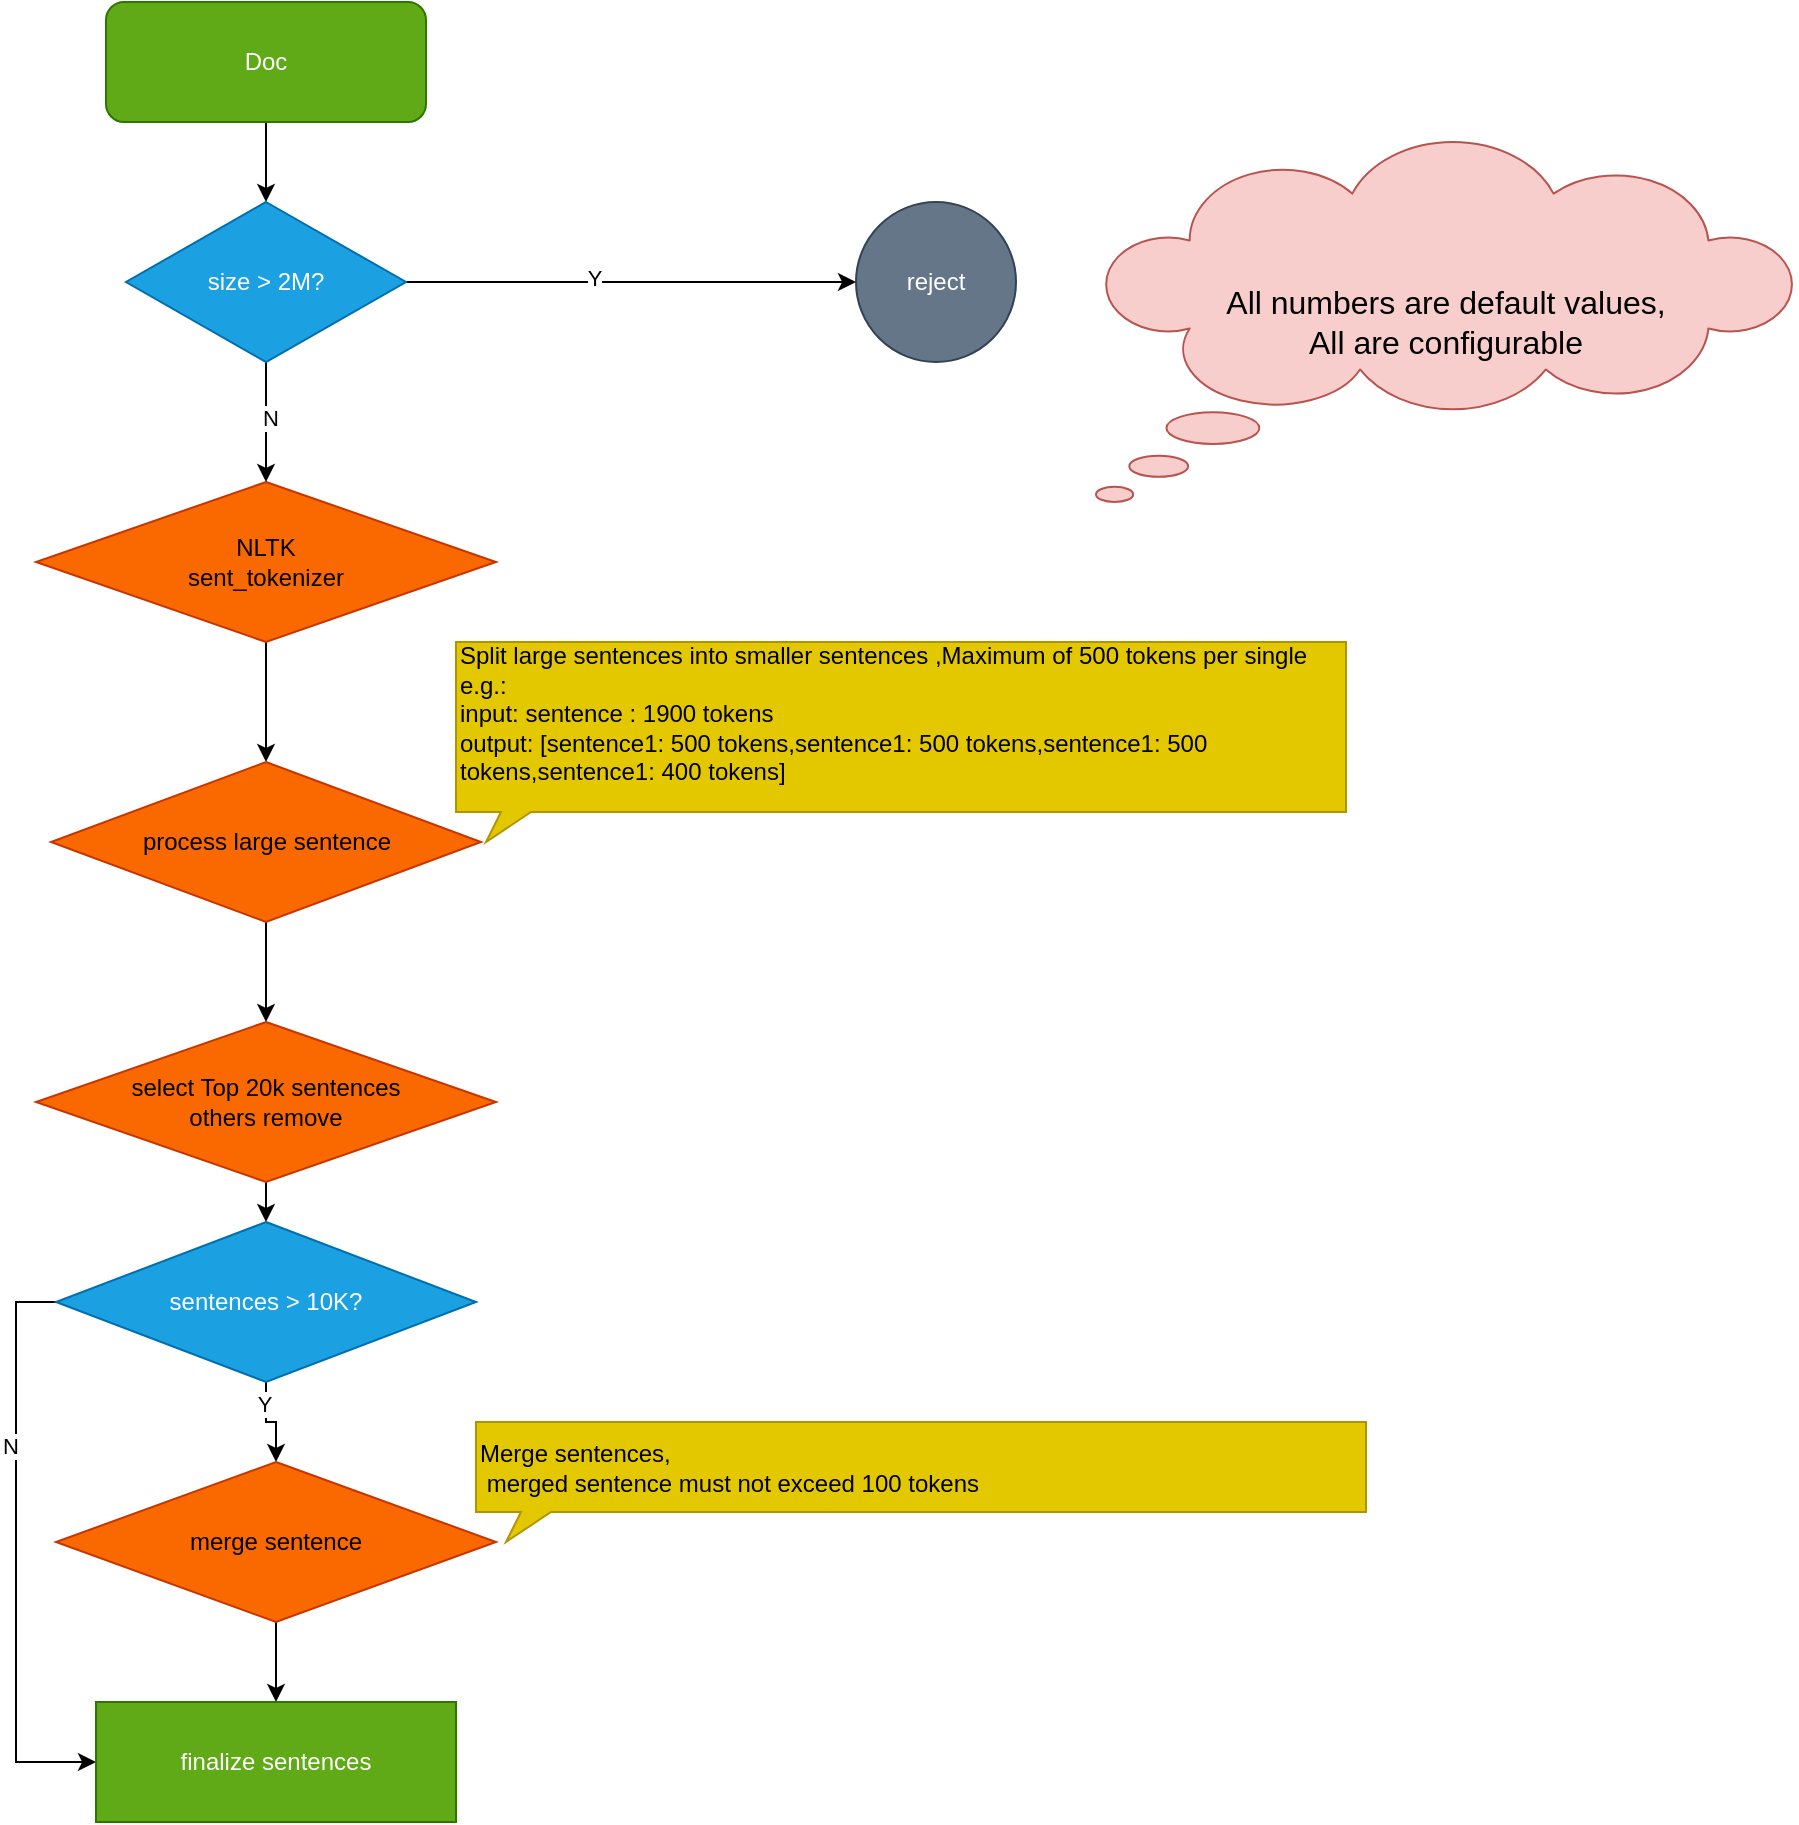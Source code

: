 <mxfile version="24.4.7" type="github">
  <diagram name="Page-1" id="LUoLeQQDcU1MEl5xLvJL">
    <mxGraphModel dx="2074" dy="50" grid="1" gridSize="10" guides="1" tooltips="1" connect="1" arrows="1" fold="1" page="1" pageScale="1" pageWidth="850" pageHeight="1100" math="0" shadow="0">
      <root>
        <mxCell id="0" />
        <mxCell id="1" parent="0" />
        <mxCell id="qlSNl1ecH6xEMk753rMs-1" style="edgeStyle=orthogonalEdgeStyle;rounded=0;orthogonalLoop=1;jettySize=auto;html=1;exitX=0.5;exitY=1;exitDx=0;exitDy=0;entryX=0.5;entryY=0;entryDx=0;entryDy=0;" edge="1" parent="1" source="qlSNl1ecH6xEMk753rMs-2" target="qlSNl1ecH6xEMk753rMs-9">
          <mxGeometry relative="1" as="geometry" />
        </mxCell>
        <mxCell id="qlSNl1ecH6xEMk753rMs-2" value="Doc" style="rounded=1;whiteSpace=wrap;html=1;fillColor=#60a917;fontColor=#ffffff;strokeColor=#2D7600;" vertex="1" parent="1">
          <mxGeometry x="585" y="1430" width="160" height="60" as="geometry" />
        </mxCell>
        <mxCell id="qlSNl1ecH6xEMk753rMs-3" style="edgeStyle=orthogonalEdgeStyle;rounded=0;orthogonalLoop=1;jettySize=auto;html=1;exitX=0.5;exitY=1;exitDx=0;exitDy=0;entryX=0.5;entryY=0;entryDx=0;entryDy=0;" edge="1" parent="1" source="qlSNl1ecH6xEMk753rMs-4" target="qlSNl1ecH6xEMk753rMs-12">
          <mxGeometry relative="1" as="geometry" />
        </mxCell>
        <mxCell id="qlSNl1ecH6xEMk753rMs-4" value="NLTK&lt;div&gt;sent_tokenizer&lt;/div&gt;" style="rhombus;whiteSpace=wrap;html=1;fillColor=#fa6800;fontColor=#000000;strokeColor=#C73500;" vertex="1" parent="1">
          <mxGeometry x="550" y="1670" width="230" height="80" as="geometry" />
        </mxCell>
        <mxCell id="qlSNl1ecH6xEMk753rMs-5" style="edgeStyle=orthogonalEdgeStyle;rounded=0;orthogonalLoop=1;jettySize=auto;html=1;exitX=1;exitY=0.5;exitDx=0;exitDy=0;entryX=0;entryY=0.5;entryDx=0;entryDy=0;" edge="1" parent="1" source="qlSNl1ecH6xEMk753rMs-9" target="qlSNl1ecH6xEMk753rMs-10">
          <mxGeometry relative="1" as="geometry" />
        </mxCell>
        <mxCell id="qlSNl1ecH6xEMk753rMs-6" value="Y" style="edgeLabel;html=1;align=center;verticalAlign=middle;resizable=0;points=[];" vertex="1" connectable="0" parent="qlSNl1ecH6xEMk753rMs-5">
          <mxGeometry x="-0.165" y="2" relative="1" as="geometry">
            <mxPoint as="offset" />
          </mxGeometry>
        </mxCell>
        <mxCell id="qlSNl1ecH6xEMk753rMs-7" style="edgeStyle=orthogonalEdgeStyle;rounded=0;orthogonalLoop=1;jettySize=auto;html=1;exitX=0.5;exitY=1;exitDx=0;exitDy=0;entryX=0.5;entryY=0;entryDx=0;entryDy=0;" edge="1" parent="1" source="qlSNl1ecH6xEMk753rMs-9" target="qlSNl1ecH6xEMk753rMs-4">
          <mxGeometry relative="1" as="geometry" />
        </mxCell>
        <mxCell id="qlSNl1ecH6xEMk753rMs-8" value="N" style="edgeLabel;html=1;align=center;verticalAlign=middle;resizable=0;points=[];" vertex="1" connectable="0" parent="qlSNl1ecH6xEMk753rMs-7">
          <mxGeometry x="-0.086" y="2" relative="1" as="geometry">
            <mxPoint as="offset" />
          </mxGeometry>
        </mxCell>
        <mxCell id="qlSNl1ecH6xEMk753rMs-9" value="size &amp;gt; 2M?" style="rhombus;whiteSpace=wrap;html=1;fillColor=#1ba1e2;fontColor=#ffffff;strokeColor=#006EAF;" vertex="1" parent="1">
          <mxGeometry x="595" y="1530" width="140" height="80" as="geometry" />
        </mxCell>
        <mxCell id="qlSNl1ecH6xEMk753rMs-10" value="reject" style="ellipse;whiteSpace=wrap;html=1;aspect=fixed;fillColor=#647687;fontColor=#ffffff;strokeColor=#314354;" vertex="1" parent="1">
          <mxGeometry x="960" y="1530" width="80" height="80" as="geometry" />
        </mxCell>
        <mxCell id="qlSNl1ecH6xEMk753rMs-11" style="edgeStyle=orthogonalEdgeStyle;rounded=0;orthogonalLoop=1;jettySize=auto;html=1;exitX=0.5;exitY=1;exitDx=0;exitDy=0;entryX=0.5;entryY=0;entryDx=0;entryDy=0;" edge="1" parent="1" source="qlSNl1ecH6xEMk753rMs-12" target="qlSNl1ecH6xEMk753rMs-15">
          <mxGeometry relative="1" as="geometry" />
        </mxCell>
        <mxCell id="qlSNl1ecH6xEMk753rMs-12" value="process large sentence" style="rhombus;whiteSpace=wrap;html=1;fillColor=#fa6800;fontColor=#000000;strokeColor=#C73500;" vertex="1" parent="1">
          <mxGeometry x="557.5" y="1810" width="215" height="80" as="geometry" />
        </mxCell>
        <mxCell id="qlSNl1ecH6xEMk753rMs-13" value="&lt;div&gt;Split large sentences into smaller sentences ,&lt;span style=&quot;background-color: initial;&quot;&gt;Maximum of 500 tokens per single&lt;/span&gt;&lt;/div&gt;&lt;div&gt;e.g.:&amp;nbsp;&lt;/div&gt;&lt;div&gt;&lt;span style=&quot;background-color: initial;&quot;&gt;input: sentence : 1900 tokens&lt;/span&gt;&lt;/div&gt;&lt;div&gt;output: [sentence1: 500 tokens,&lt;span style=&quot;background-color: initial;&quot;&gt;sentence1: 500 tokens,&lt;/span&gt;&lt;span style=&quot;background-color: initial;&quot;&gt;sentence1: 500 tokens,&lt;/span&gt;&lt;span style=&quot;background-color: initial;&quot;&gt;sentence1: 400 tokens&lt;/span&gt;&lt;span style=&quot;background-color: initial;&quot;&gt;]&lt;/span&gt;&lt;/div&gt;&lt;div&gt;&lt;br&gt;&lt;/div&gt;" style="whiteSpace=wrap;html=1;shape=mxgraph.basic.rectCallout;dx=30;dy=15;boundedLbl=1;align=left;fillColor=#e3c800;fontColor=#000000;strokeColor=#B09500;" vertex="1" parent="1">
          <mxGeometry x="760" y="1750" width="445" height="100" as="geometry" />
        </mxCell>
        <mxCell id="qlSNl1ecH6xEMk753rMs-14" style="edgeStyle=orthogonalEdgeStyle;rounded=0;orthogonalLoop=1;jettySize=auto;html=1;exitX=0.5;exitY=1;exitDx=0;exitDy=0;entryX=0.5;entryY=0;entryDx=0;entryDy=0;" edge="1" parent="1" source="qlSNl1ecH6xEMk753rMs-15" target="qlSNl1ecH6xEMk753rMs-20">
          <mxGeometry relative="1" as="geometry" />
        </mxCell>
        <mxCell id="qlSNl1ecH6xEMk753rMs-15" value="select Top 20k sentences&lt;div&gt;others remove&lt;/div&gt;" style="rhombus;whiteSpace=wrap;html=1;fillColor=#fa6800;fontColor=#000000;strokeColor=#C73500;" vertex="1" parent="1">
          <mxGeometry x="550" y="1940" width="230" height="80" as="geometry" />
        </mxCell>
        <mxCell id="qlSNl1ecH6xEMk753rMs-16" style="edgeStyle=orthogonalEdgeStyle;rounded=0;orthogonalLoop=1;jettySize=auto;html=1;exitX=0.5;exitY=1;exitDx=0;exitDy=0;entryX=0.5;entryY=0;entryDx=0;entryDy=0;" edge="1" parent="1" source="qlSNl1ecH6xEMk753rMs-20" target="qlSNl1ecH6xEMk753rMs-22">
          <mxGeometry relative="1" as="geometry" />
        </mxCell>
        <mxCell id="qlSNl1ecH6xEMk753rMs-17" value="Y" style="edgeLabel;html=1;align=center;verticalAlign=middle;resizable=0;points=[];" vertex="1" connectable="0" parent="qlSNl1ecH6xEMk753rMs-16">
          <mxGeometry x="-0.533" y="-1" relative="1" as="geometry">
            <mxPoint as="offset" />
          </mxGeometry>
        </mxCell>
        <mxCell id="qlSNl1ecH6xEMk753rMs-18" style="edgeStyle=orthogonalEdgeStyle;rounded=0;orthogonalLoop=1;jettySize=auto;html=1;exitX=0;exitY=0.5;exitDx=0;exitDy=0;entryX=0;entryY=0.5;entryDx=0;entryDy=0;" edge="1" parent="1" source="qlSNl1ecH6xEMk753rMs-20" target="qlSNl1ecH6xEMk753rMs-24">
          <mxGeometry relative="1" as="geometry" />
        </mxCell>
        <mxCell id="qlSNl1ecH6xEMk753rMs-19" value="N" style="edgeLabel;html=1;align=center;verticalAlign=middle;resizable=0;points=[];" vertex="1" connectable="0" parent="qlSNl1ecH6xEMk753rMs-18">
          <mxGeometry x="-0.366" y="-3" relative="1" as="geometry">
            <mxPoint as="offset" />
          </mxGeometry>
        </mxCell>
        <mxCell id="qlSNl1ecH6xEMk753rMs-20" value="sentences &amp;gt; 10K?" style="rhombus;whiteSpace=wrap;html=1;fillColor=#1ba1e2;fontColor=#ffffff;strokeColor=#006EAF;" vertex="1" parent="1">
          <mxGeometry x="560" y="2040" width="210" height="80" as="geometry" />
        </mxCell>
        <mxCell id="qlSNl1ecH6xEMk753rMs-21" style="edgeStyle=orthogonalEdgeStyle;rounded=0;orthogonalLoop=1;jettySize=auto;html=1;exitX=0.5;exitY=1;exitDx=0;exitDy=0;entryX=0.5;entryY=0;entryDx=0;entryDy=0;" edge="1" parent="1" source="qlSNl1ecH6xEMk753rMs-22" target="qlSNl1ecH6xEMk753rMs-24">
          <mxGeometry relative="1" as="geometry" />
        </mxCell>
        <mxCell id="qlSNl1ecH6xEMk753rMs-22" value="merge sentence" style="rhombus;whiteSpace=wrap;html=1;fillColor=#fa6800;fontColor=#000000;strokeColor=#C73500;" vertex="1" parent="1">
          <mxGeometry x="560" y="2160" width="220" height="80" as="geometry" />
        </mxCell>
        <mxCell id="qlSNl1ecH6xEMk753rMs-23" value="&lt;div&gt;Merge sentences,&amp;nbsp;&lt;/div&gt;&lt;div&gt;&amp;nbsp;merged sentence must not exceed 100 tokens&lt;br&gt;&lt;/div&gt;" style="whiteSpace=wrap;html=1;shape=mxgraph.basic.rectCallout;dx=30;dy=15;boundedLbl=1;align=left;fillColor=#e3c800;fontColor=#000000;strokeColor=#B09500;" vertex="1" parent="1">
          <mxGeometry x="770" y="2140" width="445" height="60" as="geometry" />
        </mxCell>
        <mxCell id="qlSNl1ecH6xEMk753rMs-24" value="finalize sentences" style="rounded=0;whiteSpace=wrap;html=1;fillColor=#60a917;fontColor=#ffffff;strokeColor=#2D7600;" vertex="1" parent="1">
          <mxGeometry x="580" y="2280" width="180" height="60" as="geometry" />
        </mxCell>
        <mxCell id="qlSNl1ecH6xEMk753rMs-25" value="&lt;div style=&quot;font-size: 16px;&quot;&gt;All numbers are default values,&lt;/div&gt;&lt;div style=&quot;font-size: 16px;&quot;&gt;All are configurable&lt;/div&gt;" style="whiteSpace=wrap;html=1;shape=mxgraph.basic.cloud_callout;fontSize=16;fillColor=#f8cecc;strokeColor=#b85450;" vertex="1" parent="1">
          <mxGeometry x="1080" y="1500" width="350" height="180" as="geometry" />
        </mxCell>
      </root>
    </mxGraphModel>
  </diagram>
</mxfile>
